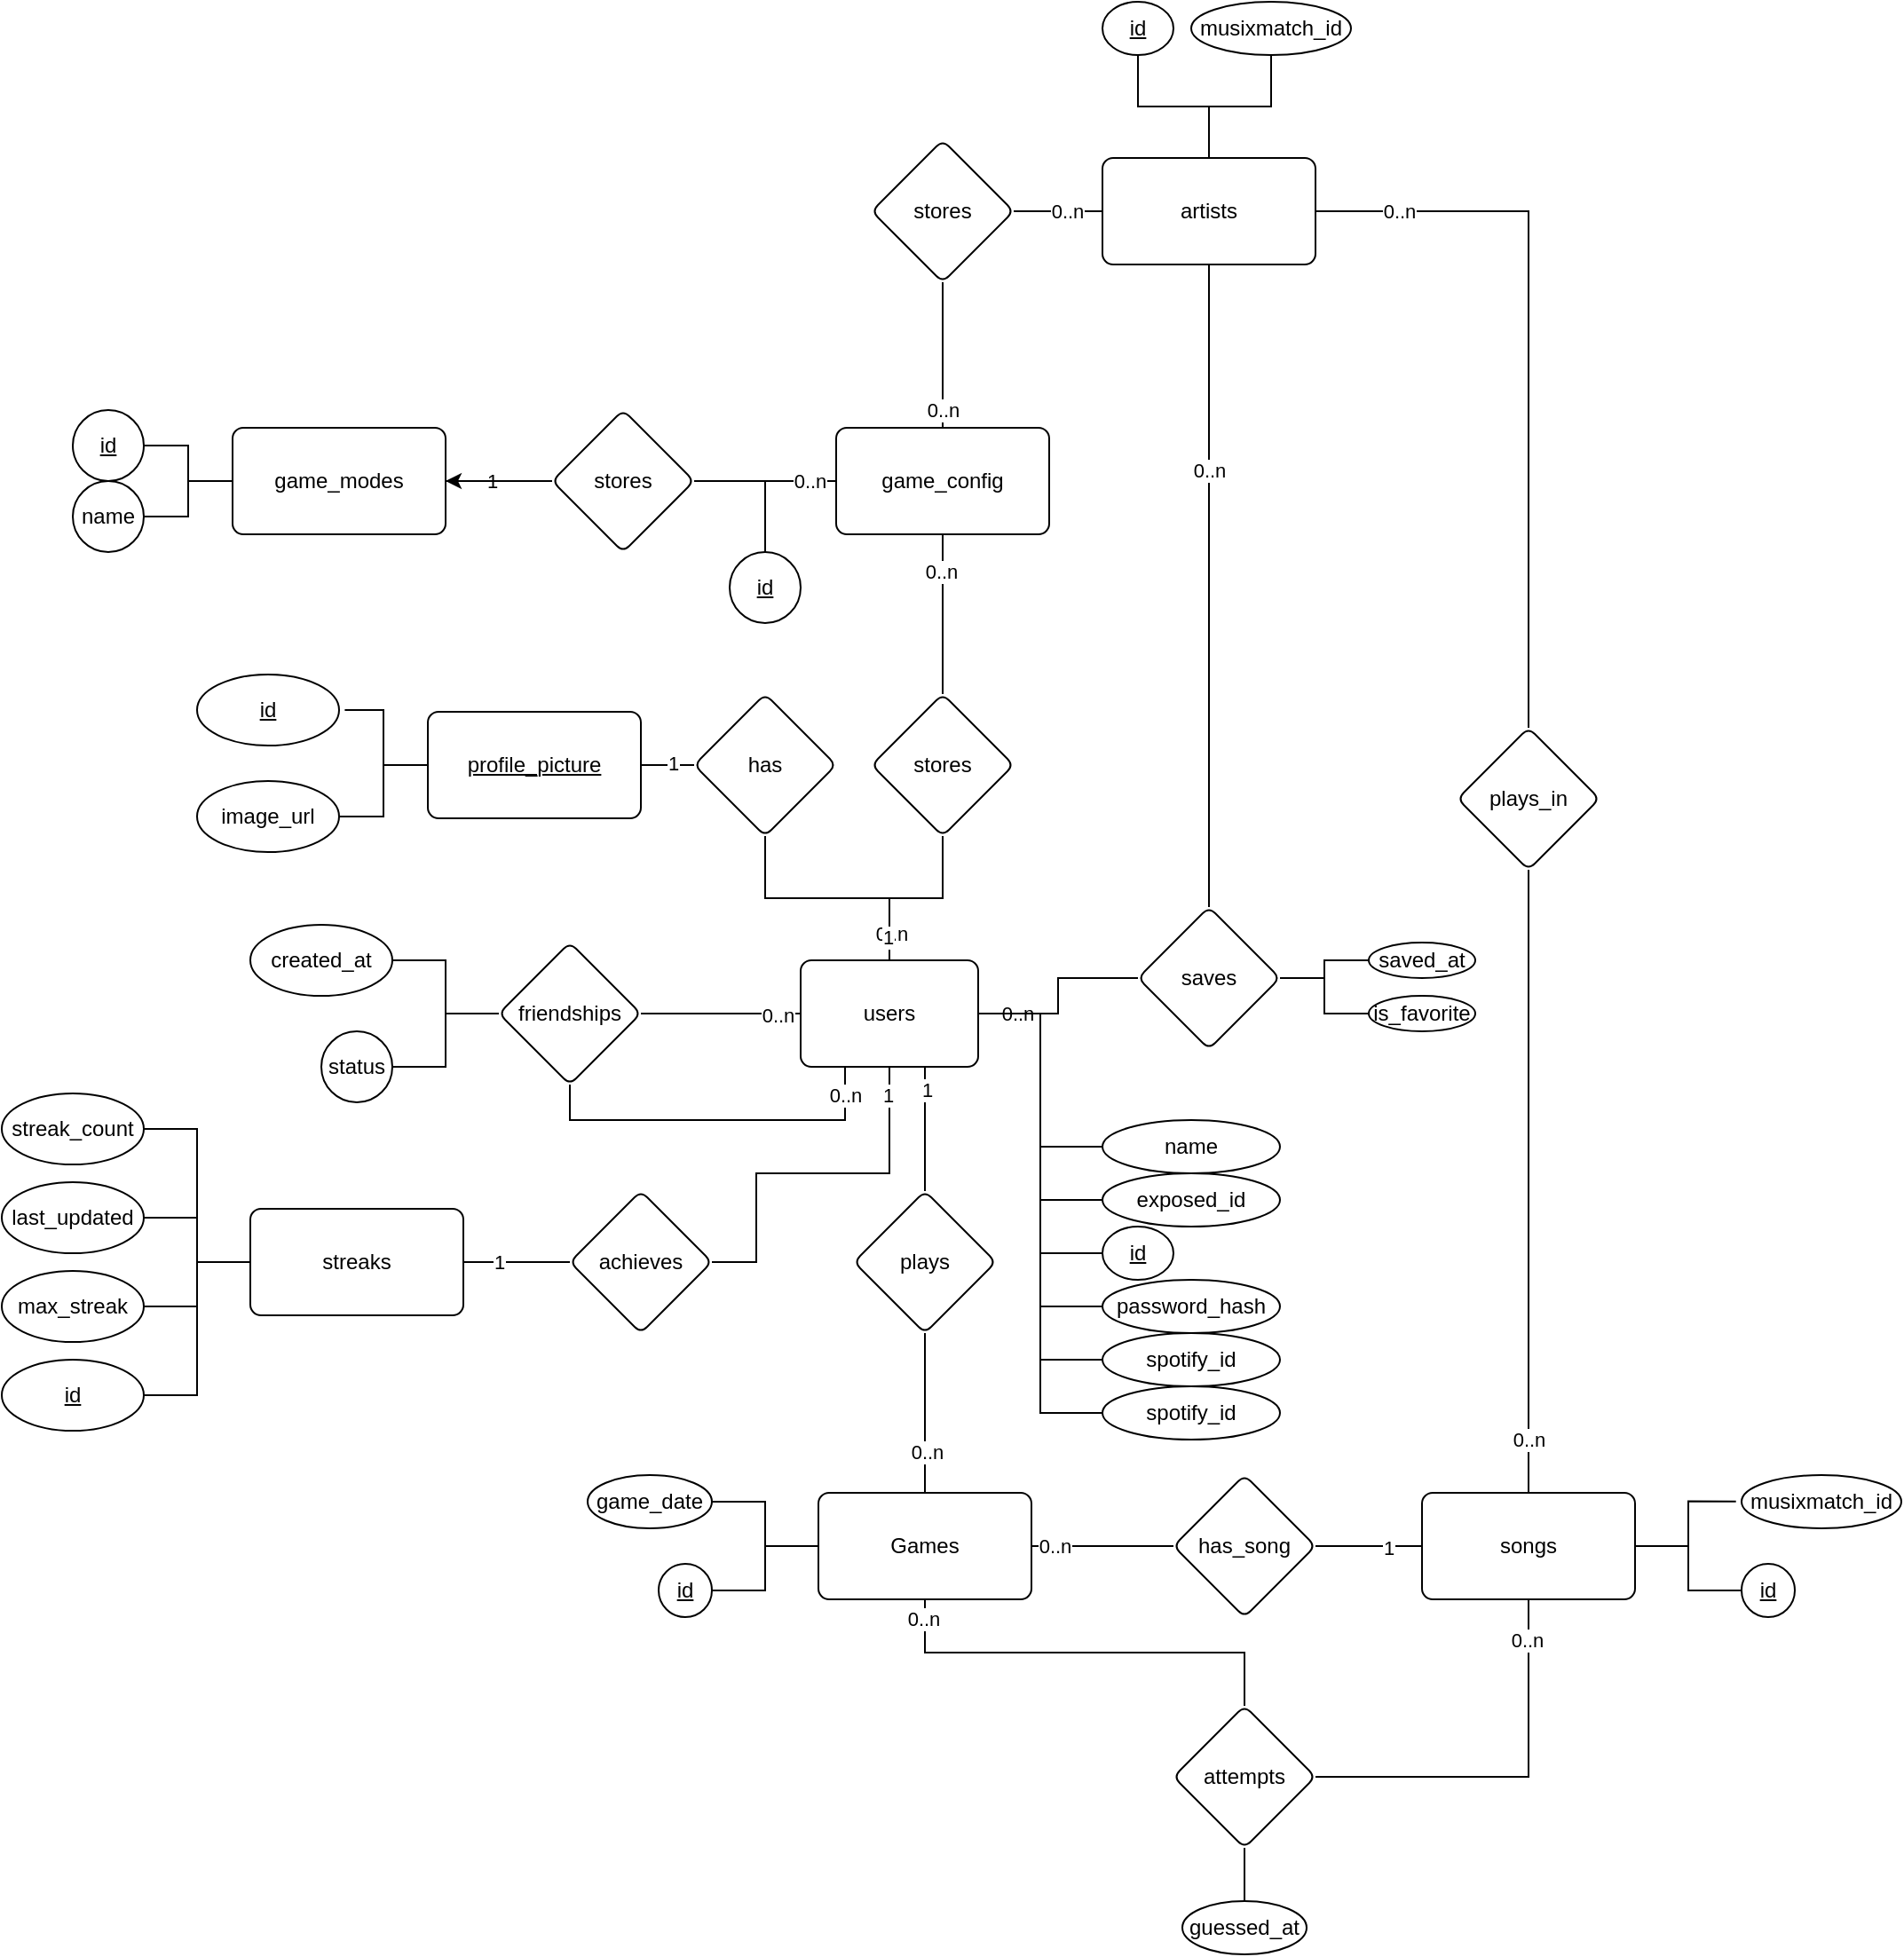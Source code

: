 <mxfile version="24.7.8">
  <diagram id="ZU8oZovs3SOM6N7MPJM6" name="Page-1">
    <mxGraphModel dx="397" dy="731" grid="1" gridSize="10" guides="1" tooltips="1" connect="1" arrows="1" fold="1" page="1" pageScale="1" pageWidth="850" pageHeight="1100" math="0" shadow="0">
      <root>
        <mxCell id="0" />
        <mxCell id="1" parent="0" />
        <mxCell id="laMTZQYiR48xp2a-LF_z-140" style="edgeStyle=orthogonalEdgeStyle;rounded=0;orthogonalLoop=1;jettySize=auto;html=1;exitX=1;exitY=0.5;exitDx=0;exitDy=0;entryX=0;entryY=0.5;entryDx=0;entryDy=0;strokeColor=none;enumerate=0;comic=0;" edge="1" parent="1" source="laMTZQYiR48xp2a-LF_z-135">
          <mxGeometry relative="1" as="geometry">
            <mxPoint x="1620" y="960" as="targetPoint" />
          </mxGeometry>
        </mxCell>
        <mxCell id="laMTZQYiR48xp2a-LF_z-145" value="" style="edgeStyle=orthogonalEdgeStyle;rounded=0;orthogonalLoop=1;jettySize=auto;html=1;entryX=0;entryY=0.5;entryDx=0;entryDy=0;enumerate=0;comic=0;endArrow=none;endFill=0;" edge="1" parent="1" source="laMTZQYiR48xp2a-LF_z-135" target="laMTZQYiR48xp2a-LF_z-144">
          <mxGeometry relative="1" as="geometry" />
        </mxCell>
        <mxCell id="laMTZQYiR48xp2a-LF_z-201" value="0..n" style="edgeLabel;html=1;align=center;verticalAlign=middle;resizable=0;points=[];enumerate=0;comic=0;" vertex="1" connectable="0" parent="laMTZQYiR48xp2a-LF_z-145">
          <mxGeometry x="-0.838" y="-1" relative="1" as="geometry">
            <mxPoint x="13" y="-1" as="offset" />
          </mxGeometry>
        </mxCell>
        <mxCell id="laMTZQYiR48xp2a-LF_z-182" value="" style="edgeStyle=orthogonalEdgeStyle;rounded=0;orthogonalLoop=1;jettySize=auto;html=1;enumerate=0;comic=0;endArrow=none;endFill=0;" edge="1" parent="1" source="laMTZQYiR48xp2a-LF_z-135" target="laMTZQYiR48xp2a-LF_z-181">
          <mxGeometry relative="1" as="geometry" />
        </mxCell>
        <mxCell id="laMTZQYiR48xp2a-LF_z-193" value="0..n" style="edgeLabel;html=1;align=center;verticalAlign=middle;resizable=0;points=[];enumerate=0;comic=0;" vertex="1" connectable="0" parent="laMTZQYiR48xp2a-LF_z-182">
          <mxGeometry x="-0.704" y="1" relative="1" as="geometry">
            <mxPoint as="offset" />
          </mxGeometry>
        </mxCell>
        <mxCell id="laMTZQYiR48xp2a-LF_z-196" value="" style="edgeStyle=orthogonalEdgeStyle;rounded=0;orthogonalLoop=1;jettySize=auto;html=1;enumerate=0;comic=0;endArrow=none;endFill=0;" edge="1" parent="1" source="laMTZQYiR48xp2a-LF_z-135" target="laMTZQYiR48xp2a-LF_z-195">
          <mxGeometry relative="1" as="geometry">
            <Array as="points">
              <mxPoint x="1530" y="1010" />
              <mxPoint x="1530" y="1010" />
            </Array>
          </mxGeometry>
        </mxCell>
        <mxCell id="laMTZQYiR48xp2a-LF_z-199" value="1" style="edgeLabel;html=1;align=center;verticalAlign=middle;resizable=0;points=[];enumerate=0;comic=0;" vertex="1" connectable="0" parent="laMTZQYiR48xp2a-LF_z-196">
          <mxGeometry x="-0.629" y="1" relative="1" as="geometry">
            <mxPoint as="offset" />
          </mxGeometry>
        </mxCell>
        <mxCell id="laMTZQYiR48xp2a-LF_z-239" value="" style="edgeStyle=orthogonalEdgeStyle;rounded=0;orthogonalLoop=1;jettySize=auto;html=1;enumerate=0;comic=0;endArrow=none;endFill=0;" edge="1" parent="1" source="laMTZQYiR48xp2a-LF_z-135" target="laMTZQYiR48xp2a-LF_z-231">
          <mxGeometry relative="1" as="geometry" />
        </mxCell>
        <mxCell id="laMTZQYiR48xp2a-LF_z-260" value="0..n" style="edgeLabel;html=1;align=center;verticalAlign=middle;resizable=0;points=[];enumerate=0;comic=0;" vertex="1" connectable="0" parent="laMTZQYiR48xp2a-LF_z-239">
          <mxGeometry x="-0.784" y="-1" relative="1" as="geometry">
            <mxPoint as="offset" />
          </mxGeometry>
        </mxCell>
        <mxCell id="laMTZQYiR48xp2a-LF_z-251" style="edgeStyle=orthogonalEdgeStyle;rounded=0;orthogonalLoop=1;jettySize=auto;html=1;entryX=0;entryY=0.5;entryDx=0;entryDy=0;enumerate=0;comic=0;endArrow=none;endFill=0;" edge="1" parent="1" source="laMTZQYiR48xp2a-LF_z-135" target="laMTZQYiR48xp2a-LF_z-250">
          <mxGeometry relative="1" as="geometry" />
        </mxCell>
        <mxCell id="laMTZQYiR48xp2a-LF_z-252" style="edgeStyle=orthogonalEdgeStyle;rounded=0;orthogonalLoop=1;jettySize=auto;html=1;entryX=0;entryY=0.5;entryDx=0;entryDy=0;enumerate=0;comic=0;endArrow=none;endFill=0;" edge="1" parent="1" source="laMTZQYiR48xp2a-LF_z-135" target="laMTZQYiR48xp2a-LF_z-241">
          <mxGeometry relative="1" as="geometry" />
        </mxCell>
        <mxCell id="laMTZQYiR48xp2a-LF_z-253" style="edgeStyle=orthogonalEdgeStyle;rounded=0;orthogonalLoop=1;jettySize=auto;html=1;entryX=0;entryY=0.5;entryDx=0;entryDy=0;enumerate=0;comic=0;endArrow=none;endFill=0;" edge="1" parent="1" source="laMTZQYiR48xp2a-LF_z-135" target="laMTZQYiR48xp2a-LF_z-240">
          <mxGeometry relative="1" as="geometry" />
        </mxCell>
        <mxCell id="laMTZQYiR48xp2a-LF_z-254" style="edgeStyle=orthogonalEdgeStyle;rounded=0;orthogonalLoop=1;jettySize=auto;html=1;entryX=0;entryY=0.5;entryDx=0;entryDy=0;enumerate=0;comic=0;endArrow=none;endFill=0;" edge="1" parent="1" source="laMTZQYiR48xp2a-LF_z-135" target="laMTZQYiR48xp2a-LF_z-247">
          <mxGeometry relative="1" as="geometry" />
        </mxCell>
        <mxCell id="laMTZQYiR48xp2a-LF_z-256" style="edgeStyle=orthogonalEdgeStyle;rounded=0;orthogonalLoop=1;jettySize=auto;html=1;entryX=0;entryY=0.5;entryDx=0;entryDy=0;enumerate=0;comic=0;endArrow=none;endFill=0;" edge="1" parent="1" source="laMTZQYiR48xp2a-LF_z-135" target="laMTZQYiR48xp2a-LF_z-248">
          <mxGeometry relative="1" as="geometry" />
        </mxCell>
        <mxCell id="laMTZQYiR48xp2a-LF_z-257" style="edgeStyle=orthogonalEdgeStyle;rounded=0;orthogonalLoop=1;jettySize=auto;html=1;entryX=0;entryY=0.5;entryDx=0;entryDy=0;enumerate=0;comic=0;endArrow=none;endFill=0;" edge="1" parent="1" source="laMTZQYiR48xp2a-LF_z-135" target="laMTZQYiR48xp2a-LF_z-249">
          <mxGeometry relative="1" as="geometry" />
        </mxCell>
        <mxCell id="laMTZQYiR48xp2a-LF_z-273" style="edgeStyle=orthogonalEdgeStyle;rounded=0;orthogonalLoop=1;jettySize=auto;html=1;entryX=0.5;entryY=1;entryDx=0;entryDy=0;enumerate=0;comic=0;endArrow=none;endFill=0;" edge="1" parent="1" source="laMTZQYiR48xp2a-LF_z-135" target="laMTZQYiR48xp2a-LF_z-272">
          <mxGeometry relative="1" as="geometry">
            <mxPoint x="1530" y="870" as="targetPoint" />
          </mxGeometry>
        </mxCell>
        <mxCell id="laMTZQYiR48xp2a-LF_z-304" value="1" style="edgeLabel;html=1;align=center;verticalAlign=middle;resizable=0;points=[];enumerate=0;comic=0;" vertex="1" connectable="0" parent="laMTZQYiR48xp2a-LF_z-273">
          <mxGeometry x="-0.744" y="1" relative="1" as="geometry">
            <mxPoint as="offset" />
          </mxGeometry>
        </mxCell>
        <mxCell id="laMTZQYiR48xp2a-LF_z-300" style="edgeStyle=orthogonalEdgeStyle;rounded=0;orthogonalLoop=1;jettySize=auto;html=1;entryX=1;entryY=0.5;entryDx=0;entryDy=0;enumerate=0;comic=0;endArrow=none;endFill=0;" edge="1" parent="1" source="laMTZQYiR48xp2a-LF_z-135" target="laMTZQYiR48xp2a-LF_z-299">
          <mxGeometry relative="1" as="geometry">
            <Array as="points">
              <mxPoint x="1510" y="1050" />
              <mxPoint x="1435" y="1050" />
              <mxPoint x="1435" y="1100" />
            </Array>
          </mxGeometry>
        </mxCell>
        <mxCell id="laMTZQYiR48xp2a-LF_z-309" value="1" style="edgeLabel;html=1;align=center;verticalAlign=middle;resizable=0;points=[];enumerate=0;comic=0;" vertex="1" connectable="0" parent="laMTZQYiR48xp2a-LF_z-300">
          <mxGeometry x="-0.849" relative="1" as="geometry">
            <mxPoint x="-1" as="offset" />
          </mxGeometry>
        </mxCell>
        <mxCell id="laMTZQYiR48xp2a-LF_z-135" value="users" style="rounded=1;arcSize=10;whiteSpace=wrap;html=1;align=center;enumerate=0;comic=0;" vertex="1" parent="1">
          <mxGeometry x="1460" y="930" width="100" height="60" as="geometry" />
        </mxCell>
        <mxCell id="laMTZQYiR48xp2a-LF_z-167" value="" style="edgeStyle=orthogonalEdgeStyle;rounded=0;orthogonalLoop=1;jettySize=auto;html=1;enumerate=0;comic=0;endArrow=none;endFill=0;" edge="1" parent="1" source="laMTZQYiR48xp2a-LF_z-144" target="laMTZQYiR48xp2a-LF_z-166">
          <mxGeometry relative="1" as="geometry" />
        </mxCell>
        <mxCell id="laMTZQYiR48xp2a-LF_z-204" value="0..n" style="edgeLabel;html=1;align=center;verticalAlign=middle;resizable=0;points=[];enumerate=0;comic=0;" vertex="1" connectable="0" parent="laMTZQYiR48xp2a-LF_z-167">
          <mxGeometry x="0.363" relative="1" as="geometry">
            <mxPoint as="offset" />
          </mxGeometry>
        </mxCell>
        <mxCell id="laMTZQYiR48xp2a-LF_z-175" value="" style="edgeStyle=orthogonalEdgeStyle;rounded=0;orthogonalLoop=1;jettySize=auto;html=1;enumerate=0;comic=0;endArrow=none;endFill=0;" edge="1" parent="1" source="laMTZQYiR48xp2a-LF_z-144" target="laMTZQYiR48xp2a-LF_z-174">
          <mxGeometry relative="1" as="geometry" />
        </mxCell>
        <mxCell id="laMTZQYiR48xp2a-LF_z-177" style="edgeStyle=orthogonalEdgeStyle;rounded=0;orthogonalLoop=1;jettySize=auto;html=1;entryX=0;entryY=0.5;entryDx=0;entryDy=0;enumerate=0;comic=0;endArrow=none;endFill=0;" edge="1" parent="1" source="laMTZQYiR48xp2a-LF_z-144" target="laMTZQYiR48xp2a-LF_z-176">
          <mxGeometry relative="1" as="geometry" />
        </mxCell>
        <mxCell id="laMTZQYiR48xp2a-LF_z-144" value="saves" style="rhombus;whiteSpace=wrap;html=1;rounded=1;arcSize=10;enumerate=0;comic=0;" vertex="1" parent="1">
          <mxGeometry x="1650" y="900" width="80" height="80" as="geometry" />
        </mxCell>
        <mxCell id="laMTZQYiR48xp2a-LF_z-169" value="" style="edgeStyle=orthogonalEdgeStyle;rounded=0;orthogonalLoop=1;jettySize=auto;html=1;enumerate=0;comic=0;endArrow=none;endFill=0;" edge="1" parent="1" source="laMTZQYiR48xp2a-LF_z-166" target="laMTZQYiR48xp2a-LF_z-168">
          <mxGeometry relative="1" as="geometry" />
        </mxCell>
        <mxCell id="laMTZQYiR48xp2a-LF_z-173" style="edgeStyle=orthogonalEdgeStyle;rounded=0;orthogonalLoop=1;jettySize=auto;html=1;entryX=0.5;entryY=1;entryDx=0;entryDy=0;enumerate=0;comic=0;endArrow=none;endFill=0;" edge="1" parent="1" source="laMTZQYiR48xp2a-LF_z-166" target="laMTZQYiR48xp2a-LF_z-170">
          <mxGeometry relative="1" as="geometry" />
        </mxCell>
        <mxCell id="laMTZQYiR48xp2a-LF_z-220" value="" style="edgeStyle=orthogonalEdgeStyle;rounded=0;orthogonalLoop=1;jettySize=auto;html=1;enumerate=0;comic=0;endArrow=none;endFill=0;" edge="1" parent="1" source="laMTZQYiR48xp2a-LF_z-166" target="laMTZQYiR48xp2a-LF_z-219">
          <mxGeometry relative="1" as="geometry" />
        </mxCell>
        <mxCell id="laMTZQYiR48xp2a-LF_z-222" value="0..n" style="edgeLabel;html=1;align=center;verticalAlign=middle;resizable=0;points=[];enumerate=0;comic=0;" vertex="1" connectable="0" parent="laMTZQYiR48xp2a-LF_z-220">
          <mxGeometry x="-0.596" y="-1" relative="1" as="geometry">
            <mxPoint x="-36" y="-1" as="offset" />
          </mxGeometry>
        </mxCell>
        <mxCell id="laMTZQYiR48xp2a-LF_z-166" value="artists" style="whiteSpace=wrap;html=1;rounded=1;arcSize=10;enumerate=0;comic=0;" vertex="1" parent="1">
          <mxGeometry x="1630" y="478.0" width="120" height="60" as="geometry" />
        </mxCell>
        <mxCell id="laMTZQYiR48xp2a-LF_z-168" value="id" style="ellipse;whiteSpace=wrap;html=1;rounded=1;arcSize=10;fontStyle=4;enumerate=0;comic=0;" vertex="1" parent="1">
          <mxGeometry x="1630" y="390" width="40" height="30" as="geometry" />
        </mxCell>
        <mxCell id="laMTZQYiR48xp2a-LF_z-170" value="musixmatch_id" style="ellipse;whiteSpace=wrap;html=1;rounded=1;arcSize=10;enumerate=0;comic=0;" vertex="1" parent="1">
          <mxGeometry x="1680" y="390" width="90" height="30" as="geometry" />
        </mxCell>
        <mxCell id="laMTZQYiR48xp2a-LF_z-174" value="saved_at" style="ellipse;whiteSpace=wrap;html=1;rounded=1;arcSize=10;enumerate=0;comic=0;" vertex="1" parent="1">
          <mxGeometry x="1780" y="920" width="60" height="20" as="geometry" />
        </mxCell>
        <mxCell id="laMTZQYiR48xp2a-LF_z-176" value="is_favorite" style="ellipse;whiteSpace=wrap;html=1;rounded=1;arcSize=10;enumerate=0;comic=0;" vertex="1" parent="1">
          <mxGeometry x="1780" y="950" width="60" height="20" as="geometry" />
        </mxCell>
        <mxCell id="laMTZQYiR48xp2a-LF_z-187" style="edgeStyle=orthogonalEdgeStyle;rounded=0;orthogonalLoop=1;jettySize=auto;html=1;entryX=1;entryY=0.5;entryDx=0;entryDy=0;enumerate=0;comic=0;endArrow=none;endFill=0;" edge="1" parent="1" source="laMTZQYiR48xp2a-LF_z-181" target="laMTZQYiR48xp2a-LF_z-185">
          <mxGeometry relative="1" as="geometry" />
        </mxCell>
        <mxCell id="laMTZQYiR48xp2a-LF_z-191" style="edgeStyle=orthogonalEdgeStyle;rounded=0;orthogonalLoop=1;jettySize=auto;html=1;entryX=0.25;entryY=1;entryDx=0;entryDy=0;exitX=0.5;exitY=1;exitDx=0;exitDy=0;enumerate=0;comic=0;endArrow=none;endFill=0;" edge="1" parent="1" source="laMTZQYiR48xp2a-LF_z-181" target="laMTZQYiR48xp2a-LF_z-135">
          <mxGeometry relative="1" as="geometry" />
        </mxCell>
        <mxCell id="laMTZQYiR48xp2a-LF_z-194" value="0..n" style="edgeLabel;html=1;align=center;verticalAlign=middle;resizable=0;points=[];enumerate=0;comic=0;" vertex="1" connectable="0" parent="laMTZQYiR48xp2a-LF_z-191">
          <mxGeometry x="0.85" relative="1" as="geometry">
            <mxPoint as="offset" />
          </mxGeometry>
        </mxCell>
        <mxCell id="laMTZQYiR48xp2a-LF_z-192" style="edgeStyle=orthogonalEdgeStyle;rounded=0;orthogonalLoop=1;jettySize=auto;html=1;entryX=1;entryY=0.5;entryDx=0;entryDy=0;enumerate=0;comic=0;endArrow=none;endFill=0;" edge="1" parent="1" source="laMTZQYiR48xp2a-LF_z-181" target="laMTZQYiR48xp2a-LF_z-186">
          <mxGeometry relative="1" as="geometry" />
        </mxCell>
        <mxCell id="laMTZQYiR48xp2a-LF_z-181" value="friendships" style="rhombus;whiteSpace=wrap;html=1;rounded=1;arcSize=10;enumerate=0;comic=0;" vertex="1" parent="1">
          <mxGeometry x="1290" y="920" width="80" height="80" as="geometry" />
        </mxCell>
        <mxCell id="laMTZQYiR48xp2a-LF_z-185" value="created_at" style="ellipse;whiteSpace=wrap;html=1;rounded=1;arcSize=10;enumerate=0;comic=0;" vertex="1" parent="1">
          <mxGeometry x="1150" y="910" width="80" height="40" as="geometry" />
        </mxCell>
        <mxCell id="laMTZQYiR48xp2a-LF_z-186" value="status" style="ellipse;whiteSpace=wrap;html=1;rounded=1;arcSize=10;enumerate=0;comic=0;" vertex="1" parent="1">
          <mxGeometry x="1190" y="970" width="40" height="40" as="geometry" />
        </mxCell>
        <mxCell id="laMTZQYiR48xp2a-LF_z-198" value="" style="edgeStyle=orthogonalEdgeStyle;rounded=0;orthogonalLoop=1;jettySize=auto;html=1;enumerate=0;comic=0;endArrow=none;endFill=0;" edge="1" parent="1" source="laMTZQYiR48xp2a-LF_z-195" target="laMTZQYiR48xp2a-LF_z-197">
          <mxGeometry relative="1" as="geometry" />
        </mxCell>
        <mxCell id="laMTZQYiR48xp2a-LF_z-200" value="0..n" style="edgeLabel;html=1;align=center;verticalAlign=middle;resizable=0;points=[];enumerate=0;comic=0;" vertex="1" connectable="0" parent="laMTZQYiR48xp2a-LF_z-198">
          <mxGeometry x="0.492" y="1" relative="1" as="geometry">
            <mxPoint as="offset" />
          </mxGeometry>
        </mxCell>
        <mxCell id="laMTZQYiR48xp2a-LF_z-195" value="plays" style="rhombus;whiteSpace=wrap;html=1;rounded=1;arcSize=10;enumerate=0;comic=0;" vertex="1" parent="1">
          <mxGeometry x="1490" y="1060" width="80" height="80" as="geometry" />
        </mxCell>
        <mxCell id="laMTZQYiR48xp2a-LF_z-206" value="" style="edgeStyle=orthogonalEdgeStyle;rounded=0;orthogonalLoop=1;jettySize=auto;html=1;enumerate=0;comic=0;endArrow=none;endFill=0;" edge="1" parent="1" source="laMTZQYiR48xp2a-LF_z-197" target="laMTZQYiR48xp2a-LF_z-205">
          <mxGeometry relative="1" as="geometry" />
        </mxCell>
        <mxCell id="laMTZQYiR48xp2a-LF_z-211" value="0..n" style="edgeLabel;html=1;align=center;verticalAlign=middle;resizable=0;points=[];enumerate=0;comic=0;" vertex="1" connectable="0" parent="laMTZQYiR48xp2a-LF_z-206">
          <mxGeometry x="-0.672" relative="1" as="geometry">
            <mxPoint as="offset" />
          </mxGeometry>
        </mxCell>
        <mxCell id="laMTZQYiR48xp2a-LF_z-215" value="" style="edgeStyle=orthogonalEdgeStyle;rounded=0;orthogonalLoop=1;jettySize=auto;html=1;enumerate=0;comic=0;endArrow=none;endFill=0;" edge="1" parent="1" source="laMTZQYiR48xp2a-LF_z-197" target="laMTZQYiR48xp2a-LF_z-214">
          <mxGeometry relative="1" as="geometry" />
        </mxCell>
        <mxCell id="laMTZQYiR48xp2a-LF_z-218" style="edgeStyle=orthogonalEdgeStyle;rounded=0;orthogonalLoop=1;jettySize=auto;html=1;entryX=1;entryY=0.5;entryDx=0;entryDy=0;enumerate=0;comic=0;endArrow=none;endFill=0;" edge="1" parent="1" source="laMTZQYiR48xp2a-LF_z-197" target="laMTZQYiR48xp2a-LF_z-217">
          <mxGeometry relative="1" as="geometry" />
        </mxCell>
        <mxCell id="laMTZQYiR48xp2a-LF_z-264" value="" style="edgeStyle=orthogonalEdgeStyle;rounded=0;orthogonalLoop=1;jettySize=auto;html=1;exitX=0.5;exitY=1;exitDx=0;exitDy=0;enumerate=0;comic=0;endArrow=none;endFill=0;" edge="1" parent="1" source="laMTZQYiR48xp2a-LF_z-197" target="laMTZQYiR48xp2a-LF_z-263">
          <mxGeometry relative="1" as="geometry">
            <mxPoint x="1530" y="1300" as="sourcePoint" />
          </mxGeometry>
        </mxCell>
        <mxCell id="laMTZQYiR48xp2a-LF_z-268" value="0..n" style="edgeLabel;html=1;align=center;verticalAlign=middle;resizable=0;points=[];enumerate=0;comic=0;" vertex="1" connectable="0" parent="laMTZQYiR48xp2a-LF_z-264">
          <mxGeometry x="-0.908" y="-1" relative="1" as="geometry">
            <mxPoint as="offset" />
          </mxGeometry>
        </mxCell>
        <mxCell id="laMTZQYiR48xp2a-LF_z-197" value="Games" style="rounded=1;whiteSpace=wrap;html=1;arcSize=10;enumerate=0;comic=0;" vertex="1" parent="1">
          <mxGeometry x="1470" y="1230" width="120" height="60" as="geometry" />
        </mxCell>
        <mxCell id="laMTZQYiR48xp2a-LF_z-208" value="" style="edgeStyle=orthogonalEdgeStyle;rounded=0;orthogonalLoop=1;jettySize=auto;html=1;enumerate=0;comic=0;endArrow=none;endFill=0;" edge="1" parent="1" source="laMTZQYiR48xp2a-LF_z-205" target="laMTZQYiR48xp2a-LF_z-207">
          <mxGeometry relative="1" as="geometry" />
        </mxCell>
        <mxCell id="laMTZQYiR48xp2a-LF_z-213" value="1" style="edgeLabel;html=1;align=center;verticalAlign=middle;resizable=0;points=[];enumerate=0;comic=0;" vertex="1" connectable="0" parent="laMTZQYiR48xp2a-LF_z-208">
          <mxGeometry x="0.371" y="-1" relative="1" as="geometry">
            <mxPoint as="offset" />
          </mxGeometry>
        </mxCell>
        <mxCell id="laMTZQYiR48xp2a-LF_z-205" value="has_song" style="rhombus;whiteSpace=wrap;html=1;rounded=1;arcSize=10;enumerate=0;comic=0;" vertex="1" parent="1">
          <mxGeometry x="1670" y="1220" width="80" height="80" as="geometry" />
        </mxCell>
        <mxCell id="laMTZQYiR48xp2a-LF_z-228" value="" style="edgeStyle=orthogonalEdgeStyle;rounded=0;orthogonalLoop=1;jettySize=auto;html=1;enumerate=0;comic=0;endArrow=none;endFill=0;" edge="1" parent="1" source="laMTZQYiR48xp2a-LF_z-207" target="laMTZQYiR48xp2a-LF_z-227">
          <mxGeometry relative="1" as="geometry" />
        </mxCell>
        <mxCell id="laMTZQYiR48xp2a-LF_z-230" style="edgeStyle=orthogonalEdgeStyle;rounded=0;orthogonalLoop=1;jettySize=auto;html=1;entryX=-0.035;entryY=0.494;entryDx=0;entryDy=0;entryPerimeter=0;enumerate=0;comic=0;endArrow=none;endFill=0;" edge="1" parent="1" source="laMTZQYiR48xp2a-LF_z-207" target="laMTZQYiR48xp2a-LF_z-229">
          <mxGeometry relative="1" as="geometry" />
        </mxCell>
        <mxCell id="laMTZQYiR48xp2a-LF_z-207" value="songs" style="whiteSpace=wrap;html=1;rounded=1;arcSize=10;enumerate=0;comic=0;" vertex="1" parent="1">
          <mxGeometry x="1810" y="1230" width="120" height="60" as="geometry" />
        </mxCell>
        <mxCell id="laMTZQYiR48xp2a-LF_z-214" value="id" style="ellipse;whiteSpace=wrap;html=1;rounded=1;arcSize=10;fontStyle=4;enumerate=0;comic=0;" vertex="1" parent="1">
          <mxGeometry x="1380" y="1270" width="30" height="30" as="geometry" />
        </mxCell>
        <mxCell id="laMTZQYiR48xp2a-LF_z-217" value="game_date" style="ellipse;whiteSpace=wrap;html=1;rounded=1;arcSize=10;fontStyle=0;enumerate=0;comic=0;" vertex="1" parent="1">
          <mxGeometry x="1340" y="1220" width="70" height="30" as="geometry" />
        </mxCell>
        <mxCell id="laMTZQYiR48xp2a-LF_z-221" style="edgeStyle=orthogonalEdgeStyle;rounded=0;orthogonalLoop=1;jettySize=auto;html=1;entryX=0.5;entryY=0;entryDx=0;entryDy=0;enumerate=0;comic=0;endArrow=none;endFill=0;" edge="1" parent="1" source="laMTZQYiR48xp2a-LF_z-219" target="laMTZQYiR48xp2a-LF_z-207">
          <mxGeometry relative="1" as="geometry" />
        </mxCell>
        <mxCell id="laMTZQYiR48xp2a-LF_z-225" value="0..n" style="edgeLabel;html=1;align=center;verticalAlign=middle;resizable=0;points=[];enumerate=0;comic=0;" vertex="1" connectable="0" parent="laMTZQYiR48xp2a-LF_z-221">
          <mxGeometry x="0.889" relative="1" as="geometry">
            <mxPoint y="-11" as="offset" />
          </mxGeometry>
        </mxCell>
        <mxCell id="laMTZQYiR48xp2a-LF_z-219" value="plays_in" style="rhombus;whiteSpace=wrap;html=1;rounded=1;arcSize=10;enumerate=0;comic=0;" vertex="1" parent="1">
          <mxGeometry x="1830" y="799" width="80" height="80" as="geometry" />
        </mxCell>
        <mxCell id="laMTZQYiR48xp2a-LF_z-227" value="id" style="ellipse;whiteSpace=wrap;html=1;rounded=1;arcSize=10;fontStyle=4;enumerate=0;comic=0;" vertex="1" parent="1">
          <mxGeometry x="1990" y="1270" width="30" height="30" as="geometry" />
        </mxCell>
        <mxCell id="laMTZQYiR48xp2a-LF_z-229" value="musixmatch_id" style="ellipse;whiteSpace=wrap;html=1;rounded=1;arcSize=10;fontStyle=0;enumerate=0;comic=0;" vertex="1" parent="1">
          <mxGeometry x="1990" y="1220" width="90" height="30" as="geometry" />
        </mxCell>
        <mxCell id="laMTZQYiR48xp2a-LF_z-234" value="" style="edgeStyle=orthogonalEdgeStyle;rounded=0;orthogonalLoop=1;jettySize=auto;html=1;enumerate=0;comic=0;endArrow=none;endFill=0;" edge="1" parent="1" source="laMTZQYiR48xp2a-LF_z-231" target="laMTZQYiR48xp2a-LF_z-233">
          <mxGeometry relative="1" as="geometry" />
        </mxCell>
        <mxCell id="laMTZQYiR48xp2a-LF_z-261" value="1" style="edgeLabel;html=1;align=center;verticalAlign=middle;resizable=0;points=[];enumerate=0;comic=0;" vertex="1" connectable="0" parent="laMTZQYiR48xp2a-LF_z-234">
          <mxGeometry x="0.093" y="1" relative="1" as="geometry">
            <mxPoint as="offset" />
          </mxGeometry>
        </mxCell>
        <mxCell id="laMTZQYiR48xp2a-LF_z-231" value="has" style="rhombus;whiteSpace=wrap;html=1;rounded=1;arcSize=10;enumerate=0;comic=0;" vertex="1" parent="1">
          <mxGeometry x="1400" y="780" width="80" height="80" as="geometry" />
        </mxCell>
        <mxCell id="laMTZQYiR48xp2a-LF_z-238" style="edgeStyle=orthogonalEdgeStyle;rounded=0;orthogonalLoop=1;jettySize=auto;html=1;entryX=1;entryY=0.5;entryDx=0;entryDy=0;enumerate=0;comic=0;endArrow=none;endFill=0;" edge="1" parent="1" source="laMTZQYiR48xp2a-LF_z-233" target="laMTZQYiR48xp2a-LF_z-236">
          <mxGeometry relative="1" as="geometry" />
        </mxCell>
        <mxCell id="laMTZQYiR48xp2a-LF_z-233" value="profile_picture" style="whiteSpace=wrap;html=1;rounded=1;arcSize=10;fontStyle=4;enumerate=0;comic=0;" vertex="1" parent="1">
          <mxGeometry x="1250" y="790" width="120" height="60" as="geometry" />
        </mxCell>
        <mxCell id="laMTZQYiR48xp2a-LF_z-235" value="id" style="ellipse;whiteSpace=wrap;html=1;rounded=1;arcSize=10;fontStyle=4;enumerate=0;comic=0;" vertex="1" parent="1">
          <mxGeometry x="1120" y="769" width="80" height="40" as="geometry" />
        </mxCell>
        <mxCell id="laMTZQYiR48xp2a-LF_z-236" value="image_url" style="ellipse;whiteSpace=wrap;html=1;rounded=1;arcSize=10;enumerate=0;comic=0;" vertex="1" parent="1">
          <mxGeometry x="1120" y="829" width="80" height="40" as="geometry" />
        </mxCell>
        <mxCell id="laMTZQYiR48xp2a-LF_z-237" style="edgeStyle=orthogonalEdgeStyle;rounded=0;orthogonalLoop=1;jettySize=auto;html=1;entryX=1.04;entryY=0.5;entryDx=0;entryDy=0;entryPerimeter=0;enumerate=0;comic=0;endArrow=none;endFill=0;" edge="1" parent="1" source="laMTZQYiR48xp2a-LF_z-233" target="laMTZQYiR48xp2a-LF_z-235">
          <mxGeometry relative="1" as="geometry" />
        </mxCell>
        <mxCell id="laMTZQYiR48xp2a-LF_z-240" value="id" style="ellipse;whiteSpace=wrap;html=1;rounded=1;arcSize=10;fontStyle=4;enumerate=0;comic=0;" vertex="1" parent="1">
          <mxGeometry x="1630" y="1080" width="40" height="30" as="geometry" />
        </mxCell>
        <mxCell id="laMTZQYiR48xp2a-LF_z-241" value="exposed_id" style="ellipse;whiteSpace=wrap;html=1;rounded=1;arcSize=10;fontStyle=0;enumerate=0;comic=0;" vertex="1" parent="1">
          <mxGeometry x="1630" y="1050" width="100" height="30" as="geometry" />
        </mxCell>
        <mxCell id="laMTZQYiR48xp2a-LF_z-247" value="password_hash" style="ellipse;whiteSpace=wrap;html=1;rounded=1;arcSize=10;fontStyle=0;enumerate=0;comic=0;" vertex="1" parent="1">
          <mxGeometry x="1630" y="1110" width="100" height="30" as="geometry" />
        </mxCell>
        <mxCell id="laMTZQYiR48xp2a-LF_z-248" value="spotify_id" style="ellipse;whiteSpace=wrap;html=1;rounded=1;arcSize=10;fontStyle=0;enumerate=0;comic=0;" vertex="1" parent="1">
          <mxGeometry x="1630" y="1140" width="100" height="30" as="geometry" />
        </mxCell>
        <mxCell id="laMTZQYiR48xp2a-LF_z-249" value="spotify_id" style="ellipse;whiteSpace=wrap;html=1;rounded=1;arcSize=10;fontStyle=0;enumerate=0;comic=0;" vertex="1" parent="1">
          <mxGeometry x="1630" y="1170" width="100" height="30" as="geometry" />
        </mxCell>
        <mxCell id="laMTZQYiR48xp2a-LF_z-250" value="name" style="ellipse;whiteSpace=wrap;html=1;rounded=1;arcSize=10;fontStyle=0;enumerate=0;comic=0;" vertex="1" parent="1">
          <mxGeometry x="1630" y="1020" width="100" height="30" as="geometry" />
        </mxCell>
        <mxCell id="laMTZQYiR48xp2a-LF_z-265" style="edgeStyle=orthogonalEdgeStyle;rounded=0;orthogonalLoop=1;jettySize=auto;html=1;entryX=0.5;entryY=1;entryDx=0;entryDy=0;enumerate=0;comic=0;endArrow=none;endFill=0;" edge="1" parent="1" source="laMTZQYiR48xp2a-LF_z-263" target="laMTZQYiR48xp2a-LF_z-207">
          <mxGeometry relative="1" as="geometry" />
        </mxCell>
        <mxCell id="laMTZQYiR48xp2a-LF_z-267" value="0..n" style="edgeLabel;html=1;align=center;verticalAlign=middle;resizable=0;points=[];enumerate=0;comic=0;" vertex="1" connectable="0" parent="laMTZQYiR48xp2a-LF_z-265">
          <mxGeometry x="0.796" y="1" relative="1" as="geometry">
            <mxPoint as="offset" />
          </mxGeometry>
        </mxCell>
        <mxCell id="laMTZQYiR48xp2a-LF_z-270" style="edgeStyle=orthogonalEdgeStyle;rounded=0;orthogonalLoop=1;jettySize=auto;html=1;entryX=0.5;entryY=0;entryDx=0;entryDy=0;enumerate=0;comic=0;endArrow=none;endFill=0;" edge="1" parent="1" source="laMTZQYiR48xp2a-LF_z-263" target="laMTZQYiR48xp2a-LF_z-269">
          <mxGeometry relative="1" as="geometry" />
        </mxCell>
        <mxCell id="laMTZQYiR48xp2a-LF_z-263" value="attempts" style="rhombus;whiteSpace=wrap;html=1;rounded=1;arcSize=10;enumerate=0;comic=0;" vertex="1" parent="1">
          <mxGeometry x="1670" y="1350" width="80" height="80" as="geometry" />
        </mxCell>
        <mxCell id="laMTZQYiR48xp2a-LF_z-269" value="guessed_at" style="ellipse;whiteSpace=wrap;html=1;rounded=1;arcSize=10;fontStyle=0;enumerate=0;comic=0;" vertex="1" parent="1">
          <mxGeometry x="1675" y="1460" width="70" height="30" as="geometry" />
        </mxCell>
        <mxCell id="laMTZQYiR48xp2a-LF_z-275" value="" style="edgeStyle=orthogonalEdgeStyle;rounded=0;orthogonalLoop=1;jettySize=auto;html=1;enumerate=0;comic=0;endArrow=none;endFill=0;" edge="1" parent="1" source="laMTZQYiR48xp2a-LF_z-272" target="laMTZQYiR48xp2a-LF_z-274">
          <mxGeometry relative="1" as="geometry" />
        </mxCell>
        <mxCell id="laMTZQYiR48xp2a-LF_z-305" value="0..n" style="edgeLabel;html=1;align=center;verticalAlign=middle;resizable=0;points=[];enumerate=0;comic=0;" vertex="1" connectable="0" parent="laMTZQYiR48xp2a-LF_z-275">
          <mxGeometry x="0.544" y="1" relative="1" as="geometry">
            <mxPoint as="offset" />
          </mxGeometry>
        </mxCell>
        <mxCell id="laMTZQYiR48xp2a-LF_z-272" value="stores" style="rhombus;whiteSpace=wrap;html=1;rounded=1;arcSize=10;enumerate=0;comic=0;" vertex="1" parent="1">
          <mxGeometry x="1500" y="780" width="80" height="80" as="geometry" />
        </mxCell>
        <mxCell id="laMTZQYiR48xp2a-LF_z-277" value="" style="edgeStyle=orthogonalEdgeStyle;rounded=0;orthogonalLoop=1;jettySize=auto;html=1;enumerate=0;comic=0;endArrow=none;endFill=0;" edge="1" parent="1" source="laMTZQYiR48xp2a-LF_z-274" target="laMTZQYiR48xp2a-LF_z-276">
          <mxGeometry relative="1" as="geometry" />
        </mxCell>
        <mxCell id="laMTZQYiR48xp2a-LF_z-280" style="edgeStyle=orthogonalEdgeStyle;rounded=0;orthogonalLoop=1;jettySize=auto;html=1;entryX=1;entryY=0.5;entryDx=0;entryDy=0;enumerate=0;comic=0;endArrow=none;endFill=0;" edge="1" parent="1" source="laMTZQYiR48xp2a-LF_z-274" target="laMTZQYiR48xp2a-LF_z-279">
          <mxGeometry relative="1" as="geometry" />
        </mxCell>
        <mxCell id="laMTZQYiR48xp2a-LF_z-286" value="0..n" style="edgeLabel;html=1;align=center;verticalAlign=middle;resizable=0;points=[];enumerate=0;comic=0;" vertex="1" connectable="0" parent="laMTZQYiR48xp2a-LF_z-280">
          <mxGeometry x="-0.618" relative="1" as="geometry">
            <mxPoint as="offset" />
          </mxGeometry>
        </mxCell>
        <mxCell id="laMTZQYiR48xp2a-LF_z-292" value="" style="edgeStyle=orthogonalEdgeStyle;rounded=0;orthogonalLoop=1;jettySize=auto;html=1;enumerate=0;comic=0;endArrow=none;endFill=0;" edge="1" parent="1" source="laMTZQYiR48xp2a-LF_z-274" target="laMTZQYiR48xp2a-LF_z-291">
          <mxGeometry relative="1" as="geometry" />
        </mxCell>
        <mxCell id="laMTZQYiR48xp2a-LF_z-296" value="0..n" style="edgeLabel;html=1;align=center;verticalAlign=middle;resizable=0;points=[];enumerate=0;comic=0;" vertex="1" connectable="0" parent="laMTZQYiR48xp2a-LF_z-292">
          <mxGeometry x="-0.74" relative="1" as="geometry">
            <mxPoint as="offset" />
          </mxGeometry>
        </mxCell>
        <mxCell id="laMTZQYiR48xp2a-LF_z-274" value="game_config" style="whiteSpace=wrap;html=1;rounded=1;arcSize=10;enumerate=0;comic=0;" vertex="1" parent="1">
          <mxGeometry x="1480" y="630" width="120" height="60" as="geometry" />
        </mxCell>
        <mxCell id="laMTZQYiR48xp2a-LF_z-276" value="id" style="ellipse;whiteSpace=wrap;html=1;rounded=1;arcSize=10;fontStyle=4;enumerate=0;comic=0;" vertex="1" parent="1">
          <mxGeometry x="1420" y="700" width="40" height="40" as="geometry" />
        </mxCell>
        <mxCell id="laMTZQYiR48xp2a-LF_z-282" value="" style="edgeStyle=orthogonalEdgeStyle;rounded=0;orthogonalLoop=1;jettySize=auto;html=1;enumerate=0;comic=0;" edge="1" parent="1" source="laMTZQYiR48xp2a-LF_z-279" target="laMTZQYiR48xp2a-LF_z-281">
          <mxGeometry relative="1" as="geometry" />
        </mxCell>
        <mxCell id="laMTZQYiR48xp2a-LF_z-284" value="1" style="edgeLabel;html=1;align=center;verticalAlign=middle;resizable=0;points=[];enumerate=0;comic=0;" vertex="1" connectable="0" parent="laMTZQYiR48xp2a-LF_z-282">
          <mxGeometry x="0.157" relative="1" as="geometry">
            <mxPoint as="offset" />
          </mxGeometry>
        </mxCell>
        <mxCell id="laMTZQYiR48xp2a-LF_z-321" value="" style="edgeStyle=orthogonalEdgeStyle;rounded=0;orthogonalLoop=1;jettySize=auto;html=1;enumerate=0;comic=0;endArrow=none;endFill=0;" edge="1" parent="1" source="laMTZQYiR48xp2a-LF_z-279">
          <mxGeometry relative="1" as="geometry">
            <mxPoint x="1240" y="660" as="targetPoint" />
          </mxGeometry>
        </mxCell>
        <mxCell id="laMTZQYiR48xp2a-LF_z-279" value="stores" style="rhombus;whiteSpace=wrap;html=1;rounded=1;arcSize=10;enumerate=0;comic=0;" vertex="1" parent="1">
          <mxGeometry x="1320" y="620" width="80" height="80" as="geometry" />
        </mxCell>
        <mxCell id="laMTZQYiR48xp2a-LF_z-289" style="edgeStyle=orthogonalEdgeStyle;rounded=0;orthogonalLoop=1;jettySize=auto;html=1;entryX=1;entryY=0.5;entryDx=0;entryDy=0;enumerate=0;comic=0;endArrow=none;endFill=0;" edge="1" parent="1" source="laMTZQYiR48xp2a-LF_z-281" target="laMTZQYiR48xp2a-LF_z-287">
          <mxGeometry relative="1" as="geometry" />
        </mxCell>
        <mxCell id="laMTZQYiR48xp2a-LF_z-290" style="edgeStyle=orthogonalEdgeStyle;rounded=0;orthogonalLoop=1;jettySize=auto;html=1;entryX=1;entryY=0.5;entryDx=0;entryDy=0;enumerate=0;comic=0;endArrow=none;endFill=0;" edge="1" parent="1" source="laMTZQYiR48xp2a-LF_z-281" target="laMTZQYiR48xp2a-LF_z-288">
          <mxGeometry relative="1" as="geometry" />
        </mxCell>
        <mxCell id="laMTZQYiR48xp2a-LF_z-281" value="game_modes" style="whiteSpace=wrap;html=1;rounded=1;arcSize=10;enumerate=0;comic=0;" vertex="1" parent="1">
          <mxGeometry x="1140" y="630" width="120" height="60" as="geometry" />
        </mxCell>
        <mxCell id="laMTZQYiR48xp2a-LF_z-287" value="id" style="ellipse;whiteSpace=wrap;html=1;rounded=1;arcSize=10;fontStyle=4;enumerate=0;comic=0;" vertex="1" parent="1">
          <mxGeometry x="1050" y="620" width="40" height="40" as="geometry" />
        </mxCell>
        <mxCell id="laMTZQYiR48xp2a-LF_z-288" value="name" style="ellipse;whiteSpace=wrap;html=1;rounded=1;arcSize=10;fontStyle=0;enumerate=0;comic=0;" vertex="1" parent="1">
          <mxGeometry x="1050" y="660" width="40" height="40" as="geometry" />
        </mxCell>
        <mxCell id="laMTZQYiR48xp2a-LF_z-293" style="edgeStyle=orthogonalEdgeStyle;rounded=0;orthogonalLoop=1;jettySize=auto;html=1;entryX=0;entryY=0.5;entryDx=0;entryDy=0;enumerate=0;comic=0;endArrow=none;endFill=0;" edge="1" parent="1" source="laMTZQYiR48xp2a-LF_z-291" target="laMTZQYiR48xp2a-LF_z-166">
          <mxGeometry relative="1" as="geometry" />
        </mxCell>
        <mxCell id="laMTZQYiR48xp2a-LF_z-297" value="0..n" style="edgeLabel;html=1;align=center;verticalAlign=middle;resizable=0;points=[];enumerate=0;comic=0;" vertex="1" connectable="0" parent="laMTZQYiR48xp2a-LF_z-293">
          <mxGeometry x="0.474" relative="1" as="geometry">
            <mxPoint x="-7" as="offset" />
          </mxGeometry>
        </mxCell>
        <mxCell id="laMTZQYiR48xp2a-LF_z-291" value="stores" style="rhombus;whiteSpace=wrap;html=1;rounded=1;arcSize=10;enumerate=0;comic=0;" vertex="1" parent="1">
          <mxGeometry x="1500" y="468" width="80" height="80" as="geometry" />
        </mxCell>
        <mxCell id="laMTZQYiR48xp2a-LF_z-307" value="" style="edgeStyle=orthogonalEdgeStyle;rounded=0;orthogonalLoop=1;jettySize=auto;html=1;enumerate=0;comic=0;endArrow=none;endFill=0;" edge="1" parent="1" source="laMTZQYiR48xp2a-LF_z-299" target="laMTZQYiR48xp2a-LF_z-306">
          <mxGeometry relative="1" as="geometry" />
        </mxCell>
        <mxCell id="laMTZQYiR48xp2a-LF_z-310" value="1" style="edgeLabel;html=1;align=center;verticalAlign=middle;resizable=0;points=[];enumerate=0;comic=0;" vertex="1" connectable="0" parent="laMTZQYiR48xp2a-LF_z-307">
          <mxGeometry x="0.429" y="2" relative="1" as="geometry">
            <mxPoint x="3" y="-2" as="offset" />
          </mxGeometry>
        </mxCell>
        <mxCell id="laMTZQYiR48xp2a-LF_z-299" value="achieves" style="rhombus;whiteSpace=wrap;html=1;rounded=1;arcSize=10;enumerate=0;comic=0;" vertex="1" parent="1">
          <mxGeometry x="1330" y="1060" width="80" height="80" as="geometry" />
        </mxCell>
        <mxCell id="laMTZQYiR48xp2a-LF_z-315" style="edgeStyle=orthogonalEdgeStyle;rounded=0;orthogonalLoop=1;jettySize=auto;html=1;entryX=1;entryY=0.5;entryDx=0;entryDy=0;enumerate=0;comic=0;endArrow=none;endFill=0;" edge="1" parent="1" source="laMTZQYiR48xp2a-LF_z-306" target="laMTZQYiR48xp2a-LF_z-311">
          <mxGeometry relative="1" as="geometry" />
        </mxCell>
        <mxCell id="laMTZQYiR48xp2a-LF_z-317" style="edgeStyle=orthogonalEdgeStyle;rounded=0;orthogonalLoop=1;jettySize=auto;html=1;entryX=1;entryY=0.5;entryDx=0;entryDy=0;enumerate=0;comic=0;endArrow=none;endFill=0;" edge="1" parent="1" source="laMTZQYiR48xp2a-LF_z-306" target="laMTZQYiR48xp2a-LF_z-312">
          <mxGeometry relative="1" as="geometry" />
        </mxCell>
        <mxCell id="laMTZQYiR48xp2a-LF_z-318" style="edgeStyle=orthogonalEdgeStyle;rounded=0;orthogonalLoop=1;jettySize=auto;html=1;entryX=1;entryY=0.5;entryDx=0;entryDy=0;enumerate=0;comic=0;endArrow=none;endFill=0;" edge="1" parent="1" source="laMTZQYiR48xp2a-LF_z-306" target="laMTZQYiR48xp2a-LF_z-313">
          <mxGeometry relative="1" as="geometry" />
        </mxCell>
        <mxCell id="laMTZQYiR48xp2a-LF_z-319" style="edgeStyle=orthogonalEdgeStyle;rounded=0;orthogonalLoop=1;jettySize=auto;html=1;entryX=1;entryY=0.5;entryDx=0;entryDy=0;enumerate=0;comic=0;endArrow=none;endFill=0;" edge="1" parent="1" source="laMTZQYiR48xp2a-LF_z-306" target="laMTZQYiR48xp2a-LF_z-314">
          <mxGeometry relative="1" as="geometry" />
        </mxCell>
        <mxCell id="laMTZQYiR48xp2a-LF_z-306" value="streaks" style="whiteSpace=wrap;html=1;rounded=1;arcSize=10;enumerate=0;comic=0;" vertex="1" parent="1">
          <mxGeometry x="1150" y="1070" width="120" height="60" as="geometry" />
        </mxCell>
        <mxCell id="laMTZQYiR48xp2a-LF_z-311" value="streak_count" style="ellipse;whiteSpace=wrap;html=1;rounded=1;arcSize=10;enumerate=0;comic=0;" vertex="1" parent="1">
          <mxGeometry x="1010" y="1005" width="80" height="40" as="geometry" />
        </mxCell>
        <mxCell id="laMTZQYiR48xp2a-LF_z-312" value="last_updated" style="ellipse;whiteSpace=wrap;html=1;rounded=1;arcSize=10;enumerate=0;comic=0;" vertex="1" parent="1">
          <mxGeometry x="1010" y="1055" width="80" height="40" as="geometry" />
        </mxCell>
        <mxCell id="laMTZQYiR48xp2a-LF_z-313" value="max_streak" style="ellipse;whiteSpace=wrap;html=1;rounded=1;arcSize=10;enumerate=0;comic=0;" vertex="1" parent="1">
          <mxGeometry x="1010" y="1105" width="80" height="40" as="geometry" />
        </mxCell>
        <mxCell id="laMTZQYiR48xp2a-LF_z-314" value="id" style="ellipse;whiteSpace=wrap;html=1;rounded=1;arcSize=10;fontStyle=4;enumerate=0;comic=0;" vertex="1" parent="1">
          <mxGeometry x="1010" y="1155" width="80" height="40" as="geometry" />
        </mxCell>
      </root>
    </mxGraphModel>
  </diagram>
</mxfile>
